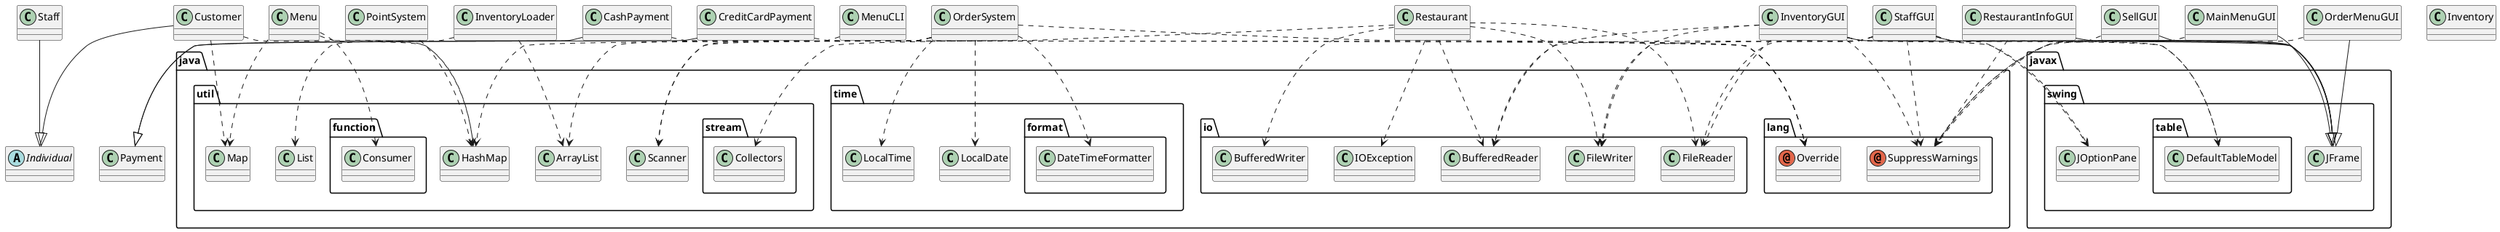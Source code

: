 @startuml
abstract class Individual
annotation java.lang.Override
annotation java.lang.SuppressWarnings
class CashPayment
class CreditCardPayment
class Customer
class Inventory
class InventoryGUI
class InventoryLoader
class MainMenuGUI
class Menu
class MenuCLI
class OrderMenuGUI
class OrderSystem
class Payment
class PointSystem
class Restaurant
class RestaurantInfoGUI
class SellGUI
class Staff
class StaffGUI
class java.io.BufferedReader
class java.io.BufferedWriter
class java.io.FileReader
class java.io.FileWriter
class java.io.IOException
class java.time.LocalDate
class java.time.LocalTime
class java.time.format.DateTimeFormatter
class java.util.ArrayList
class java.util.HashMap
class java.util.List
class java.util.Map
class java.util.Scanner
class java.util.function.Consumer
class java.util.stream.Collectors
class javax.swing.JFrame
class javax.swing.JOptionPane
class javax.swing.table.DefaultTableModel
CashPayment ..> java.lang.Override
CashPayment --|> Payment
CreditCardPayment ..> java.lang.Override
CreditCardPayment --|> Payment
Customer --|> Individual
Customer ..> java.util.HashMap
Customer ..> java.util.Map
InventoryGUI ..> java.lang.SuppressWarnings
InventoryGUI ..> java.io.BufferedReader
InventoryGUI ..> java.io.FileReader
InventoryGUI ..> java.io.FileWriter
InventoryGUI --|> javax.swing.JFrame
InventoryGUI ..> javax.swing.JOptionPane
InventoryGUI ..> javax.swing.table.DefaultTableModel
InventoryLoader ..> java.util.ArrayList
InventoryLoader ..> java.util.List
MainMenuGUI ..> java.lang.SuppressWarnings
MainMenuGUI --|> javax.swing.JFrame
Menu ..> java.util.HashMap
Menu ..> java.util.Map
Menu ..> java.util.function.Consumer
MenuCLI ..> java.util.Scanner
OrderMenuGUI ..> java.lang.SuppressWarnings
OrderMenuGUI --|> javax.swing.JFrame
OrderSystem ..> java.lang.Override
OrderSystem ..> java.time.LocalDate
OrderSystem ..> java.time.LocalTime
OrderSystem ..> java.time.format.DateTimeFormatter
OrderSystem ..> java.util.ArrayList
OrderSystem ..> java.util.HashMap
OrderSystem ..> java.util.Scanner
PointSystem ..> java.util.HashMap
Restaurant ..> java.io.BufferedReader
Restaurant ..> java.io.BufferedWriter
Restaurant ..> java.io.FileReader
Restaurant ..> java.io.FileWriter
Restaurant ..> java.io.IOException
Restaurant ..> java.util.stream.Collectors
RestaurantInfoGUI ..> java.lang.SuppressWarnings
RestaurantInfoGUI --|> javax.swing.JFrame
SellGUI ..> java.lang.SuppressWarnings
SellGUI --|> javax.swing.JFrame
Staff --|> Individual
StaffGUI ..> java.lang.SuppressWarnings
StaffGUI ..> java.io.BufferedReader
StaffGUI ..> java.io.FileReader
StaffGUI ..> java.io.FileWriter
StaffGUI --|> javax.swing.JFrame
StaffGUI ..> javax.swing.JOptionPane
StaffGUI ..> javax.swing.table.DefaultTableModel
@enduml
